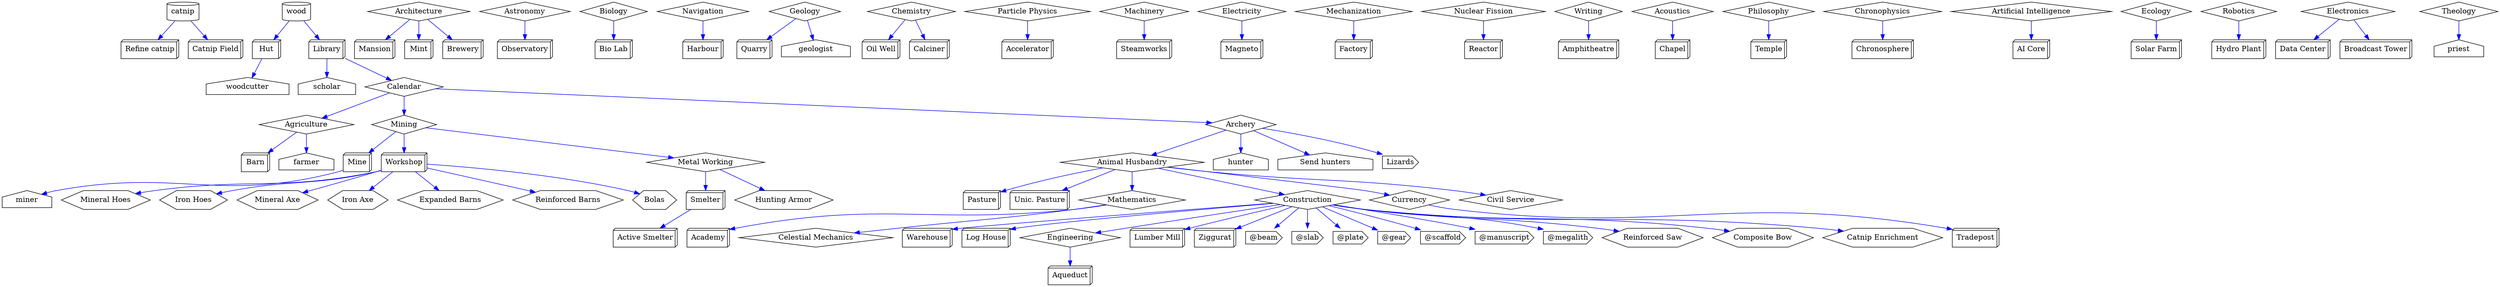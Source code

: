 digraph {
  "catnip" -> "Refine catnip" [color="blue"];
  "catnip" -> "Catnip Field" [color="blue"];
  "wood" -> "Hut" [color="blue"];
  "wood" -> "Library" [color="blue"];
  "Agriculture" -> "Barn" [color="blue"];
  "Mining" -> "Mine" [color="blue"];
  "Mining" -> "Workshop" [color="blue"];
  "Metal Working" -> "Smelter" [color="blue"];
  "Smelter" -> "Active Smelter" [color="blue"];
  "Animal Husbandry" -> "Pasture" [color="blue"];
  "Animal Husbandry" -> "Unic. Pasture" [color="blue"];
  "Mathematics" -> "Academy" [color="blue"];
  "Construction" -> "Warehouse" [color="blue"];
  "Construction" -> "Log House" [color="blue"];
  "Engineering" -> "Aqueduct" [color="blue"];
  "Architecture" -> "Mansion" [color="blue"];
  "Astronomy" -> "Observatory" [color="blue"];
  "Biology" -> "Bio Lab" [color="blue"];
  "Navigation" -> "Harbour" [color="blue"];
  "Geology" -> "Quarry" [color="blue"];
  "Construction" -> "Lumber Mill" [color="blue"];
  "Chemistry" -> "Oil Well" [color="blue"];
  "Particle Physics" -> "Accelerator" [color="blue"];
  "Machinery" -> "Steamworks" [color="blue"];
  "Electricity" -> "Magneto" [color="blue"];
  "Chemistry" -> "Calciner" [color="blue"];
  "Mechanization" -> "Factory" [color="blue"];
  "Nuclear Fission" -> "Reactor" [color="blue"];
  "Writing" -> "Amphitheatre" [color="blue"];
  "Acoustics" -> "Chapel" [color="blue"];
  "Philosophy" -> "Temple" [color="blue"];
  "Currency" -> "Tradepost" [color="blue"];
  "Architecture" -> "Mint" [color="blue"];
  "Architecture" -> "Brewery" [color="blue"];
  "Construction" -> "Ziggurat" [color="blue"];
  "Chronophysics" -> "Chronosphere" [color="blue"];
  "Artificial Intelligence" -> "AI Core" [color="blue"];
  "Ecology" -> "Solar Farm" [color="blue"];
  "Robotics" -> "Hydro Plant" [color="blue"];
  "Electronics" -> "Data Center" [color="blue"];
  "Electronics" -> "Broadcast Tower" [color="blue"];
  "Hut" -> "woodcutter" [color="blue"];
  "Library" -> "scholar" [color="blue"];
  "Agriculture" -> "farmer" [color="blue"];
  "Archery" -> "hunter" [color="blue"];
  "Mine" -> "miner" [color="blue"];
  "Theology" -> "priest" [color="blue"];
  "Geology" -> "geologist" [color="blue"];
  "Archery" -> "Send hunters" [color="blue"];
  "Construction" -> "@beam" [color="blue"];
  "Construction" -> "@slab" [color="blue"];
  "Construction" -> "@plate" [color="blue"];
  "Construction" -> "@gear" [color="blue"];
  "Construction" -> "@scaffold" [color="blue"];
  "Construction" -> "@manuscript" [color="blue"];
  "Construction" -> "@megalith" [color="blue"];
  "Archery" -> "Lizards" [color="blue"];
  "Library" -> "Calendar" [color="blue"];
  "Calendar" -> "Agriculture" [color="blue"];
  "Calendar" -> "Archery" [color="blue"];
  "Calendar" -> "Mining" [color="blue"];
  "Archery" -> "Animal Husbandry" [color="blue"];
  "Mining" -> "Metal Working" [color="blue"];
  "Animal Husbandry" -> "Civil Service" [color="blue"];
  "Animal Husbandry" -> "Mathematics" [color="blue"];
  "Animal Husbandry" -> "Construction" [color="blue"];
  "Animal Husbandry" -> "Currency" [color="blue"];
  "Mathematics" -> "Celestial Mechanics" [color="blue"];
  "Construction" -> "Engineering" [color="blue"];
  "Workshop" -> "Mineral Hoes" [color="blue"];
  "Workshop" -> "Iron Hoes" [color="blue"];
  "Workshop" -> "Mineral Axe" [color="blue"];
  "Workshop" -> "Iron Axe" [color="blue"];
  "Workshop" -> "Expanded Barns" [color="blue"];
  "Workshop" -> "Reinforced Barns" [color="blue"];
  "Workshop" -> "Bolas" [color="blue"];
  "Metal Working" -> "Hunting Armor" [color="blue"];
  "Construction" -> "Reinforced Saw" [color="blue"];
  "Construction" -> "Composite Bow" [color="blue"];
  "Construction" -> "Catnip Enrichment" [color="blue"];
  "catnip" [shape="cylinder"];
  "wood" [shape="cylinder"];
  "Catnip Field" [shape="box3d"];
  "Hut" [shape="box3d"];
  "Library" [shape="box3d"];
  "Barn" [shape="box3d"];
  "Mine" [shape="box3d"];
  "Workshop" [shape="box3d"];
  "Smelter" [shape="box3d"];
  "Active Smelter" [shape="box3d"];
  "Pasture" [shape="box3d"];
  "Unic. Pasture" [shape="box3d"];
  "Academy" [shape="box3d"];
  "Warehouse" [shape="box3d"];
  "Log House" [shape="box3d"];
  "Aqueduct" [shape="box3d"];
  "Mansion" [shape="box3d"];
  "Observatory" [shape="box3d"];
  "Bio Lab" [shape="box3d"];
  "Harbour" [shape="box3d"];
  "Quarry" [shape="box3d"];
  "Lumber Mill" [shape="box3d"];
  "Oil Well" [shape="box3d"];
  "Accelerator" [shape="box3d"];
  "Steamworks" [shape="box3d"];
  "Magneto" [shape="box3d"];
  "Calciner" [shape="box3d"];
  "Factory" [shape="box3d"];
  "Reactor" [shape="box3d"];
  "Amphitheatre" [shape="box3d"];
  "Chapel" [shape="box3d"];
  "Temple" [shape="box3d"];
  "Tradepost" [shape="box3d"];
  "Mint" [shape="box3d"];
  "Brewery" [shape="box3d"];
  "Ziggurat" [shape="box3d"];
  "Chronosphere" [shape="box3d"];
  "AI Core" [shape="box3d"];
  "Solar Farm" [shape="box3d"];
  "Hydro Plant" [shape="box3d"];
  "Data Center" [shape="box3d"];
  "Broadcast Tower" [shape="box3d"];
  "woodcutter" [shape="house"];
  "scholar" [shape="house"];
  "farmer" [shape="house"];
  "hunter" [shape="house"];
  "miner" [shape="house"];
  "priest" [shape="house"];
  "geologist" [shape="house"];
  "Calendar" [shape="diamond"];
  "Agriculture" [shape="diamond"];
  "Archery" [shape="diamond"];
  "Mining" [shape="diamond"];
  "Animal Husbandry" [shape="diamond"];
  "Metal Working" [shape="diamond"];
  "Civil Service" [shape="diamond"];
  "Mathematics" [shape="diamond"];
  "Construction" [shape="diamond"];
  "Currency" [shape="diamond"];
  "Celestial Mechanics" [shape="diamond"];
  "Engineering" [shape="diamond"];
  "Architecture" [shape="diamond"];
  "Astronomy" [shape="diamond"];
  "Biology" [shape="diamond"];
  "Navigation" [shape="diamond"];
  "Geology" [shape="diamond"];
  "Chemistry" [shape="diamond"];
  "Particle Physics" [shape="diamond"];
  "Machinery" [shape="diamond"];
  "Electricity" [shape="diamond"];
  "Mechanization" [shape="diamond"];
  "Nuclear Fission" [shape="diamond"];
  "Writing" [shape="diamond"];
  "Acoustics" [shape="diamond"];
  "Philosophy" [shape="diamond"];
  "Chronophysics" [shape="diamond"];
  "Artificial Intelligence" [shape="diamond"];
  "Ecology" [shape="diamond"];
  "Robotics" [shape="diamond"];
  "Electronics" [shape="diamond"];
  "Theology" [shape="diamond"];
  "Mineral Hoes" [shape="hexagon"];
  "Iron Hoes" [shape="hexagon"];
  "Mineral Axe" [shape="hexagon"];
  "Iron Axe" [shape="hexagon"];
  "Expanded Barns" [shape="hexagon"];
  "Reinforced Barns" [shape="hexagon"];
  "Bolas" [shape="hexagon"];
  "Hunting Armor" [shape="hexagon"];
  "Reinforced Saw" [shape="hexagon"];
  "Composite Bow" [shape="hexagon"];
  "Catnip Enrichment" [shape="hexagon"];
  "Refine catnip" [shape="box3d"];
  "Catnip Field" [shape="box3d"];
  "Hut" [shape="box3d"];
  "Library" [shape="box3d"];
  "Barn" [shape="box3d"];
  "Mine" [shape="box3d"];
  "Workshop" [shape="box3d"];
  "Smelter" [shape="box3d"];
  "Active Smelter" [shape="box3d"];
  "Pasture" [shape="box3d"];
  "Unic. Pasture" [shape="box3d"];
  "Academy" [shape="box3d"];
  "Warehouse" [shape="box3d"];
  "Log House" [shape="box3d"];
  "Aqueduct" [shape="box3d"];
  "Mansion" [shape="box3d"];
  "Observatory" [shape="box3d"];
  "Bio Lab" [shape="box3d"];
  "Harbour" [shape="box3d"];
  "Quarry" [shape="box3d"];
  "Lumber Mill" [shape="box3d"];
  "Oil Well" [shape="box3d"];
  "Accelerator" [shape="box3d"];
  "Steamworks" [shape="box3d"];
  "Magneto" [shape="box3d"];
  "Calciner" [shape="box3d"];
  "Factory" [shape="box3d"];
  "Reactor" [shape="box3d"];
  "Amphitheatre" [shape="box3d"];
  "Chapel" [shape="box3d"];
  "Temple" [shape="box3d"];
  "Tradepost" [shape="box3d"];
  "Mint" [shape="box3d"];
  "Brewery" [shape="box3d"];
  "Ziggurat" [shape="box3d"];
  "Chronosphere" [shape="box3d"];
  "AI Core" [shape="box3d"];
  "Solar Farm" [shape="box3d"];
  "Hydro Plant" [shape="box3d"];
  "Data Center" [shape="box3d"];
  "Broadcast Tower" [shape="box3d"];
  "woodcutter" [shape="house"];
  "scholar" [shape="house"];
  "farmer" [shape="house"];
  "hunter" [shape="house"];
  "miner" [shape="house"];
  "priest" [shape="house"];
  "geologist" [shape="house"];
  "Send hunters" [shape="house"];
  "@beam" [shape="cds"];
  "@slab" [shape="cds"];
  "@plate" [shape="cds"];
  "@gear" [shape="cds"];
  "@scaffold" [shape="cds"];
  "@manuscript" [shape="cds"];
  "@megalith" [shape="cds"];
  "Lizards" [shape="cds"];
  "Calendar" [shape="diamond"];
  "Agriculture" [shape="diamond"];
  "Archery" [shape="diamond"];
  "Mining" [shape="diamond"];
  "Animal Husbandry" [shape="diamond"];
  "Metal Working" [shape="diamond"];
  "Civil Service" [shape="diamond"];
  "Mathematics" [shape="diamond"];
  "Construction" [shape="diamond"];
  "Currency" [shape="diamond"];
  "Celestial Mechanics" [shape="diamond"];
  "Engineering" [shape="diamond"];
  "Mineral Hoes" [shape="hexagon"];
  "Iron Hoes" [shape="hexagon"];
  "Mineral Axe" [shape="hexagon"];
  "Iron Axe" [shape="hexagon"];
  "Expanded Barns" [shape="hexagon"];
  "Reinforced Barns" [shape="hexagon"];
  "Bolas" [shape="hexagon"];
  "Hunting Armor" [shape="hexagon"];
  "Reinforced Saw" [shape="hexagon"];
  "Composite Bow" [shape="hexagon"];
  "Catnip Enrichment" [shape="hexagon"];
}
